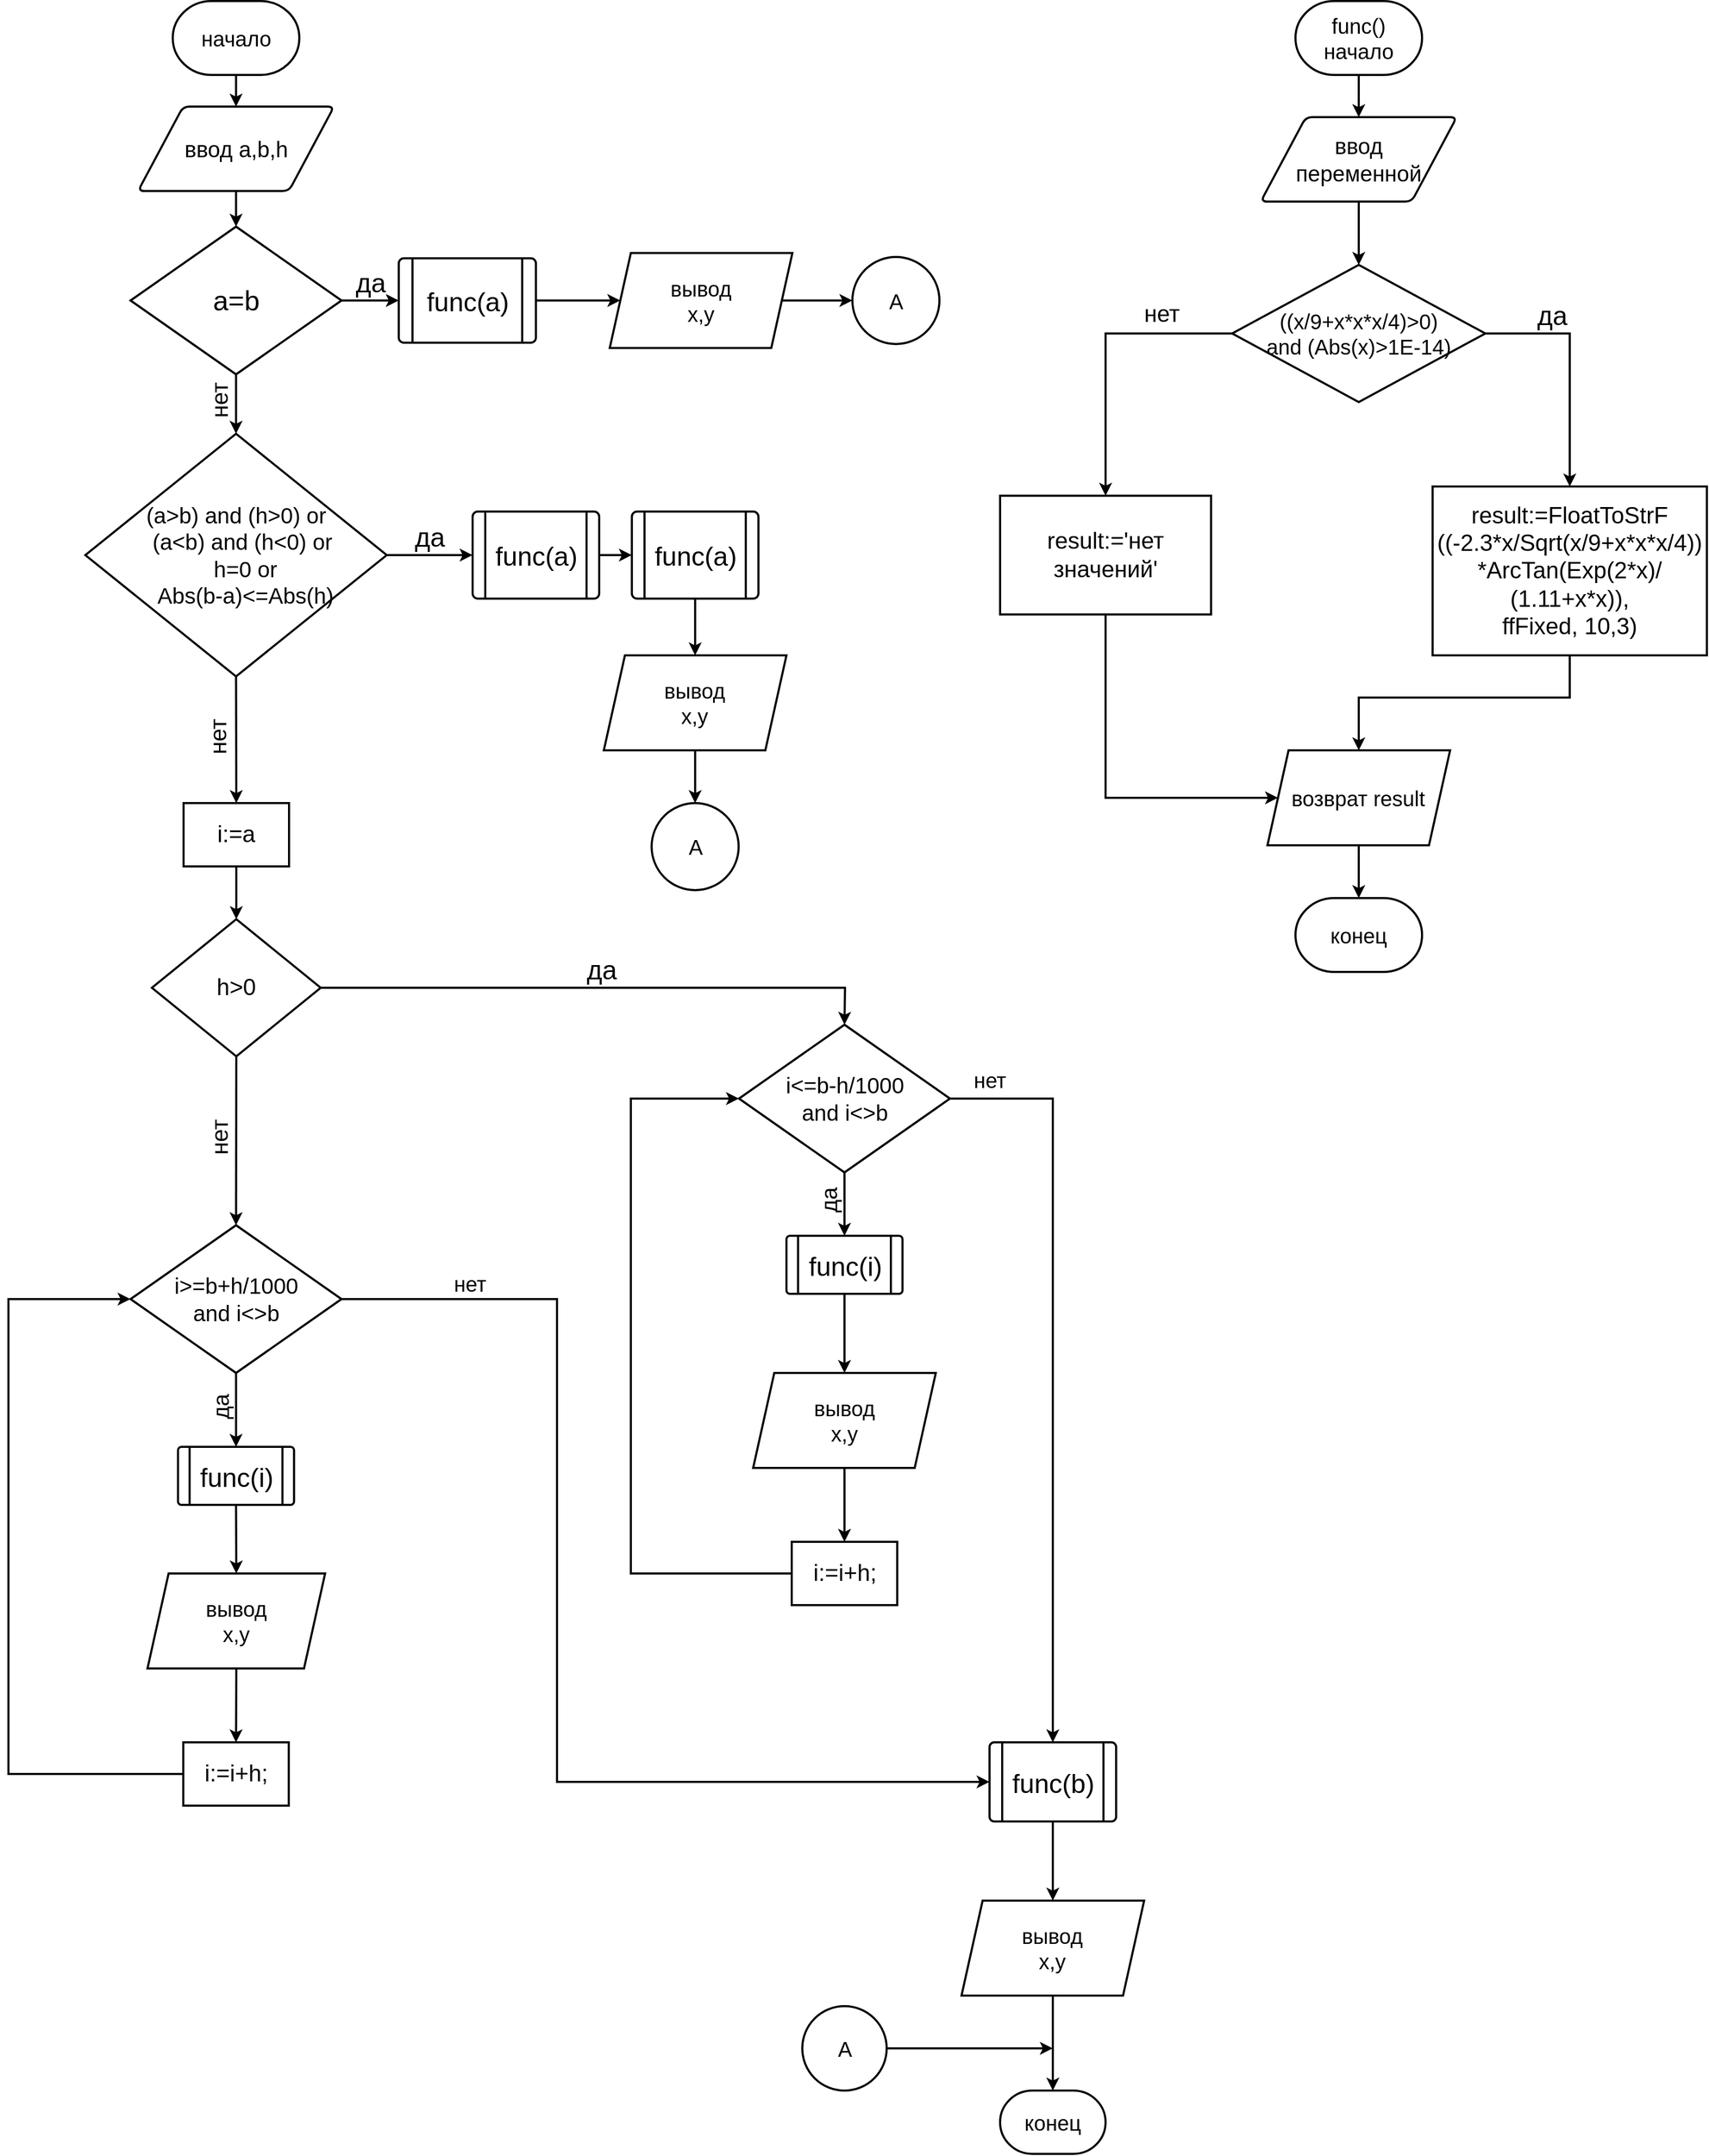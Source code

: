 <mxfile version="20.2.8" type="github">
  <diagram id="C5RBs43oDa-KdzZeNtuy" name="Page-1">
    <mxGraphModel dx="1519" dy="1584" grid="1" gridSize="10" guides="1" tooltips="1" connect="1" arrows="1" fold="1" page="1" pageScale="1" pageWidth="827" pageHeight="1169" math="0" shadow="0">
      <root>
        <mxCell id="WIyWlLk6GJQsqaUBKTNV-0" />
        <mxCell id="WIyWlLk6GJQsqaUBKTNV-1" parent="WIyWlLk6GJQsqaUBKTNV-0" />
        <mxCell id="902p5l3oci4JaT40P5pT-4" value="начало" style="strokeWidth=2;html=1;shape=mxgraph.flowchart.terminator;whiteSpace=wrap;shadow=0;glass=0;sketch=0;fontSize=20;" vertex="1" parent="WIyWlLk6GJQsqaUBKTNV-1">
          <mxGeometry x="-644.25" y="-1140" width="120" height="70" as="geometry" />
        </mxCell>
        <mxCell id="902p5l3oci4JaT40P5pT-5" value="ввод a,b,h" style="shape=parallelogram;html=1;strokeWidth=2;perimeter=parallelogramPerimeter;whiteSpace=wrap;rounded=1;arcSize=12;size=0.23;shadow=0;glass=0;sketch=0;fontSize=21;" vertex="1" parent="WIyWlLk6GJQsqaUBKTNV-1">
          <mxGeometry x="-677.13" y="-1040" width="185.75" height="80" as="geometry" />
        </mxCell>
        <mxCell id="902p5l3oci4JaT40P5pT-6" value="" style="endArrow=classic;html=1;rounded=0;fontSize=17;exitX=0.5;exitY=1;exitDx=0;exitDy=0;exitPerimeter=0;entryX=0.5;entryY=0;entryDx=0;entryDy=0;strokeWidth=2;" edge="1" parent="WIyWlLk6GJQsqaUBKTNV-1" source="902p5l3oci4JaT40P5pT-4" target="902p5l3oci4JaT40P5pT-5">
          <mxGeometry width="50" height="50" relative="1" as="geometry">
            <mxPoint x="410" y="-660" as="sourcePoint" />
            <mxPoint x="460" y="-710" as="targetPoint" />
          </mxGeometry>
        </mxCell>
        <mxCell id="902p5l3oci4JaT40P5pT-7" value="a=b" style="strokeWidth=2;html=1;shape=mxgraph.flowchart.decision;whiteSpace=wrap;shadow=0;glass=0;sketch=0;fontSize=26;" vertex="1" parent="WIyWlLk6GJQsqaUBKTNV-1">
          <mxGeometry x="-684.25" y="-926.25" width="200" height="140" as="geometry" />
        </mxCell>
        <mxCell id="902p5l3oci4JaT40P5pT-8" value="" style="endArrow=classic;html=1;rounded=0;fontSize=14;exitX=0.5;exitY=1;exitDx=0;exitDy=0;entryX=0.5;entryY=0;entryDx=0;entryDy=0;entryPerimeter=0;strokeWidth=2;" edge="1" parent="WIyWlLk6GJQsqaUBKTNV-1" source="902p5l3oci4JaT40P5pT-5" target="902p5l3oci4JaT40P5pT-7">
          <mxGeometry width="50" height="50" relative="1" as="geometry">
            <mxPoint x="410" y="-660" as="sourcePoint" />
            <mxPoint x="190" y="-960" as="targetPoint" />
            <Array as="points" />
          </mxGeometry>
        </mxCell>
        <mxCell id="902p5l3oci4JaT40P5pT-10" value="да" style="endArrow=classic;html=1;rounded=0;fontSize=25;exitX=1;exitY=0.5;exitDx=0;exitDy=0;exitPerimeter=0;horizontal=1;verticalAlign=bottom;startArrow=none;entryX=0;entryY=0.5;entryDx=0;entryDy=0;strokeWidth=2;" edge="1" parent="WIyWlLk6GJQsqaUBKTNV-1" source="902p5l3oci4JaT40P5pT-7" target="902p5l3oci4JaT40P5pT-15">
          <mxGeometry width="50" height="50" relative="1" as="geometry">
            <mxPoint x="410" y="-830" as="sourcePoint" />
            <mxPoint x="250" y="-905" as="targetPoint" />
          </mxGeometry>
        </mxCell>
        <mxCell id="902p5l3oci4JaT40P5pT-13" value="нет" style="endArrow=classic;html=1;rounded=0;fontSize=22;exitX=0.5;exitY=1;exitDx=0;exitDy=0;exitPerimeter=0;horizontal=0;verticalAlign=bottom;spacing=2;spacingTop=2;spacingBottom=0;spacingLeft=0;spacingRight=6;entryX=0.5;entryY=0;entryDx=0;entryDy=0;entryPerimeter=0;strokeWidth=2;" edge="1" parent="WIyWlLk6GJQsqaUBKTNV-1" source="902p5l3oci4JaT40P5pT-7" target="902p5l3oci4JaT40P5pT-23">
          <mxGeometry width="50" height="50" relative="1" as="geometry">
            <mxPoint x="410" y="-840" as="sourcePoint" />
            <mxPoint x="140" y="-810" as="targetPoint" />
          </mxGeometry>
        </mxCell>
        <mxCell id="902p5l3oci4JaT40P5pT-17" value="А" style="ellipse;whiteSpace=wrap;html=1;aspect=fixed;shadow=0;glass=0;sketch=0;strokeWidth=2;fontSize=20;" vertex="1" parent="WIyWlLk6GJQsqaUBKTNV-1">
          <mxGeometry y="-897.5" width="82.5" height="82.5" as="geometry" />
        </mxCell>
        <mxCell id="902p5l3oci4JaT40P5pT-18" value="конец&lt;br&gt;" style="strokeWidth=2;html=1;shape=mxgraph.flowchart.terminator;whiteSpace=wrap;shadow=0;glass=0;sketch=0;fontSize=20;" vertex="1" parent="WIyWlLk6GJQsqaUBKTNV-1">
          <mxGeometry x="140" y="840" width="100" height="60" as="geometry" />
        </mxCell>
        <mxCell id="902p5l3oci4JaT40P5pT-19" value="" style="endArrow=classic;html=1;rounded=0;fontSize=20;entryX=0.5;entryY=0;entryDx=0;entryDy=0;entryPerimeter=0;exitX=0.5;exitY=1;exitDx=0;exitDy=0;strokeWidth=2;" edge="1" parent="WIyWlLk6GJQsqaUBKTNV-1" source="902p5l3oci4JaT40P5pT-82" target="902p5l3oci4JaT40P5pT-18">
          <mxGeometry width="50" height="50" relative="1" as="geometry">
            <mxPoint x="430" y="-230" as="sourcePoint" />
            <mxPoint x="460" y="-900" as="targetPoint" />
          </mxGeometry>
        </mxCell>
        <mxCell id="902p5l3oci4JaT40P5pT-20" value="" style="endArrow=classic;html=1;rounded=0;fontSize=20;exitX=0;exitY=0.5;exitDx=0;exitDy=0;strokeWidth=2;" edge="1" parent="WIyWlLk6GJQsqaUBKTNV-1" source="902p5l3oci4JaT40P5pT-21">
          <mxGeometry width="50" height="50" relative="1" as="geometry">
            <mxPoint x="530" y="-560" as="sourcePoint" />
            <mxPoint x="190" y="800" as="targetPoint" />
            <Array as="points">
              <mxPoint x="140" y="800" />
            </Array>
          </mxGeometry>
        </mxCell>
        <mxCell id="902p5l3oci4JaT40P5pT-21" value="А" style="ellipse;whiteSpace=wrap;html=1;aspect=fixed;shadow=0;glass=0;sketch=0;strokeWidth=2;fontSize=20;" vertex="1" parent="WIyWlLk6GJQsqaUBKTNV-1">
          <mxGeometry x="-47.5" y="760" width="80" height="80" as="geometry" />
        </mxCell>
        <mxCell id="902p5l3oci4JaT40P5pT-23" value="&lt;div style=&quot;font-size: 21px;&quot;&gt;(a&amp;gt;b) and (h&amp;gt;0) or&lt;/div&gt;&lt;div style=&quot;font-size: 21px;&quot;&gt;&amp;nbsp; (a&amp;lt;b) and (h&amp;lt;0) or&lt;/div&gt;&lt;div style=&quot;font-size: 21px;&quot;&gt;&amp;nbsp; &amp;nbsp;h=0 or&lt;/div&gt;&lt;div style=&quot;font-size: 21px;&quot;&gt;&amp;nbsp; &amp;nbsp;Abs(b-a)&amp;lt;=Abs(h)&lt;/div&gt;" style="strokeWidth=2;html=1;shape=mxgraph.flowchart.decision;whiteSpace=wrap;shadow=0;glass=0;sketch=0;fontSize=21;" vertex="1" parent="WIyWlLk6GJQsqaUBKTNV-1">
          <mxGeometry x="-727.09" y="-730" width="285.68" height="230" as="geometry" />
        </mxCell>
        <mxCell id="902p5l3oci4JaT40P5pT-15" value="func(a)" style="verticalLabelPosition=middle;verticalAlign=middle;html=1;shape=process;rounded=1;size=0.1;arcSize=6;shadow=0;glass=0;sketch=0;strokeWidth=2;fontSize=25;fillColor=none;horizontal=1;labelPosition=center;align=center;" vertex="1" parent="WIyWlLk6GJQsqaUBKTNV-1">
          <mxGeometry x="-430" y="-896.25" width="130" height="80" as="geometry" />
        </mxCell>
        <mxCell id="902p5l3oci4JaT40P5pT-25" value="" style="endArrow=classic;html=1;rounded=0;fontSize=25;exitX=1;exitY=0.5;exitDx=0;exitDy=0;entryX=0;entryY=0.5;entryDx=0;entryDy=0;strokeWidth=2;" edge="1" parent="WIyWlLk6GJQsqaUBKTNV-1" source="902p5l3oci4JaT40P5pT-15" target="902p5l3oci4JaT40P5pT-89">
          <mxGeometry width="50" height="50" relative="1" as="geometry">
            <mxPoint x="-780" y="-700" as="sourcePoint" />
            <mxPoint x="-730" y="-750" as="targetPoint" />
          </mxGeometry>
        </mxCell>
        <mxCell id="902p5l3oci4JaT40P5pT-26" value="да" style="endArrow=classic;html=1;rounded=0;fontSize=25;exitX=1;exitY=0.5;exitDx=0;exitDy=0;exitPerimeter=0;verticalAlign=bottom;strokeWidth=2;" edge="1" parent="WIyWlLk6GJQsqaUBKTNV-1" source="902p5l3oci4JaT40P5pT-23">
          <mxGeometry width="50" height="50" relative="1" as="geometry">
            <mxPoint x="-820" y="-650" as="sourcePoint" />
            <mxPoint x="-360" y="-615" as="targetPoint" />
          </mxGeometry>
        </mxCell>
        <mxCell id="902p5l3oci4JaT40P5pT-28" value="func(a)" style="verticalLabelPosition=middle;verticalAlign=middle;html=1;shape=process;rounded=1;size=0.1;arcSize=6;shadow=0;glass=0;sketch=0;strokeWidth=2;fontSize=25;fillColor=none;horizontal=1;labelPosition=center;align=center;" vertex="1" parent="WIyWlLk6GJQsqaUBKTNV-1">
          <mxGeometry x="-360" y="-656.25" width="120" height="82.5" as="geometry" />
        </mxCell>
        <mxCell id="902p5l3oci4JaT40P5pT-29" value="" style="endArrow=classic;html=1;rounded=0;fontSize=25;exitX=1;exitY=0.5;exitDx=0;exitDy=0;entryX=0;entryY=0.5;entryDx=0;entryDy=0;strokeWidth=2;" edge="1" parent="WIyWlLk6GJQsqaUBKTNV-1" source="902p5l3oci4JaT40P5pT-28" target="902p5l3oci4JaT40P5pT-114">
          <mxGeometry width="50" height="50" relative="1" as="geometry">
            <mxPoint x="-290" y="-846.25" as="sourcePoint" />
            <mxPoint x="-202.5" y="-613.125" as="targetPoint" />
          </mxGeometry>
        </mxCell>
        <mxCell id="902p5l3oci4JaT40P5pT-33" value="" style="endArrow=classic;html=1;rounded=0;fontSize=25;exitX=0.5;exitY=1;exitDx=0;exitDy=0;entryX=0.5;entryY=0;entryDx=0;entryDy=0;strokeWidth=2;" edge="1" parent="WIyWlLk6GJQsqaUBKTNV-1" source="902p5l3oci4JaT40P5pT-114" target="902p5l3oci4JaT40P5pT-84">
          <mxGeometry width="50" height="50" relative="1" as="geometry">
            <mxPoint x="-141.25" y="-570" as="sourcePoint" />
            <mxPoint x="-50" y="-615" as="targetPoint" />
          </mxGeometry>
        </mxCell>
        <mxCell id="902p5l3oci4JaT40P5pT-35" value="нет" style="endArrow=classic;html=1;rounded=0;fontSize=22;exitX=0.5;exitY=1;exitDx=0;exitDy=0;exitPerimeter=0;horizontal=0;verticalAlign=bottom;spacingRight=9;strokeWidth=2;" edge="1" parent="WIyWlLk6GJQsqaUBKTNV-1" source="902p5l3oci4JaT40P5pT-23">
          <mxGeometry width="50" height="50" relative="1" as="geometry">
            <mxPoint x="-540" y="-520" as="sourcePoint" />
            <mxPoint x="-584" y="-380" as="targetPoint" />
          </mxGeometry>
        </mxCell>
        <mxCell id="902p5l3oci4JaT40P5pT-36" value="i:=a" style="rounded=0;whiteSpace=wrap;html=1;absoluteArcSize=1;arcSize=14;strokeWidth=2;shadow=0;glass=0;sketch=0;fontSize=22;fillColor=none;" vertex="1" parent="WIyWlLk6GJQsqaUBKTNV-1">
          <mxGeometry x="-634" y="-380" width="100" height="60" as="geometry" />
        </mxCell>
        <mxCell id="902p5l3oci4JaT40P5pT-37" value="" style="endArrow=classic;html=1;rounded=0;fontSize=14;exitX=0.5;exitY=1;exitDx=0;exitDy=0;entryX=0.5;entryY=0;entryDx=0;entryDy=0;entryPerimeter=0;strokeWidth=2;" edge="1" parent="WIyWlLk6GJQsqaUBKTNV-1" source="902p5l3oci4JaT40P5pT-36" target="902p5l3oci4JaT40P5pT-39">
          <mxGeometry width="50" height="50" relative="1" as="geometry">
            <mxPoint x="-574.255" y="-950" as="sourcePoint" />
            <mxPoint x="-584" y="-250" as="targetPoint" />
            <Array as="points" />
          </mxGeometry>
        </mxCell>
        <mxCell id="902p5l3oci4JaT40P5pT-39" value="h&amp;gt;0" style="strokeWidth=2;html=1;shape=mxgraph.flowchart.decision;whiteSpace=wrap;shadow=0;glass=0;sketch=0;fontSize=22;fillColor=none;" vertex="1" parent="WIyWlLk6GJQsqaUBKTNV-1">
          <mxGeometry x="-664" y="-270" width="160" height="130" as="geometry" />
        </mxCell>
        <mxCell id="902p5l3oci4JaT40P5pT-40" value="да" style="endArrow=classic;html=1;rounded=0;fontSize=25;exitX=1;exitY=0.5;exitDx=0;exitDy=0;exitPerimeter=0;verticalAlign=bottom;entryX=0.5;entryY=0;entryDx=0;entryDy=0;entryPerimeter=0;strokeWidth=2;" edge="1" parent="WIyWlLk6GJQsqaUBKTNV-1" source="902p5l3oci4JaT40P5pT-39" target="902p5l3oci4JaT40P5pT-42">
          <mxGeometry width="50" height="50" relative="1" as="geometry">
            <mxPoint x="-431.41" y="-605" as="sourcePoint" />
            <mxPoint x="-250" y="-205.0" as="targetPoint" />
            <Array as="points">
              <mxPoint x="-7" y="-205" />
            </Array>
          </mxGeometry>
        </mxCell>
        <mxCell id="902p5l3oci4JaT40P5pT-42" value="i&amp;lt;=b-h/1000&lt;br&gt;and i&amp;lt;&amp;gt;b" style="strokeWidth=2;html=1;shape=mxgraph.flowchart.decision;whiteSpace=wrap;shadow=0;glass=0;sketch=0;fontSize=21;" vertex="1" parent="WIyWlLk6GJQsqaUBKTNV-1">
          <mxGeometry x="-107.5" y="-170" width="200" height="140" as="geometry" />
        </mxCell>
        <mxCell id="902p5l3oci4JaT40P5pT-48" value="нет" style="endArrow=classic;html=1;rounded=0;fontSize=22;exitX=0.5;exitY=1;exitDx=0;exitDy=0;exitPerimeter=0;horizontal=0;verticalAlign=bottom;spacing=2;spacingTop=2;spacingBottom=0;spacingLeft=0;spacingRight=6;entryX=0.5;entryY=0;entryDx=0;entryDy=0;entryPerimeter=0;strokeWidth=2;" edge="1" parent="WIyWlLk6GJQsqaUBKTNV-1" source="902p5l3oci4JaT40P5pT-39" target="902p5l3oci4JaT40P5pT-51">
          <mxGeometry width="50" height="50" relative="1" as="geometry">
            <mxPoint x="-574.25" y="-776.25" as="sourcePoint" />
            <mxPoint x="-584" y="22.462" as="targetPoint" />
          </mxGeometry>
        </mxCell>
        <mxCell id="902p5l3oci4JaT40P5pT-51" value="i&amp;gt;=b+h/1000&lt;br&gt;and i&amp;lt;&amp;gt;b" style="strokeWidth=2;html=1;shape=mxgraph.flowchart.decision;whiteSpace=wrap;shadow=0;glass=0;sketch=0;fontSize=21;" vertex="1" parent="WIyWlLk6GJQsqaUBKTNV-1">
          <mxGeometry x="-684.25" y="20" width="200" height="140" as="geometry" />
        </mxCell>
        <mxCell id="902p5l3oci4JaT40P5pT-52" value="да" style="endArrow=classic;html=1;rounded=0;fontSize=21;exitX=0.5;exitY=1;exitDx=0;exitDy=0;exitPerimeter=0;entryX=0.5;entryY=0;entryDx=0;entryDy=0;horizontal=0;verticalAlign=bottom;spacingRight=6;strokeWidth=2;" edge="1" parent="WIyWlLk6GJQsqaUBKTNV-1" source="902p5l3oci4JaT40P5pT-42" target="902p5l3oci4JaT40P5pT-58">
          <mxGeometry width="50" height="50" relative="1" as="geometry">
            <mxPoint x="-630" as="sourcePoint" />
            <mxPoint x="-7.5" y="-70" as="targetPoint" />
          </mxGeometry>
        </mxCell>
        <mxCell id="902p5l3oci4JaT40P5pT-54" value="" style="endArrow=classic;html=1;rounded=0;fontSize=21;entryX=0.5;entryY=0;entryDx=0;entryDy=0;exitX=0.5;exitY=1;exitDx=0;exitDy=0;strokeWidth=2;" edge="1" parent="WIyWlLk6GJQsqaUBKTNV-1" source="902p5l3oci4JaT40P5pT-58" target="902p5l3oci4JaT40P5pT-62">
          <mxGeometry width="50" height="50" relative="1" as="geometry">
            <mxPoint x="110" y="80" as="sourcePoint" />
            <mxPoint x="70" y="120" as="targetPoint" />
          </mxGeometry>
        </mxCell>
        <mxCell id="902p5l3oci4JaT40P5pT-55" value="i:=i+h;" style="rounded=0;whiteSpace=wrap;html=1;absoluteArcSize=1;arcSize=14;strokeWidth=2;shadow=0;glass=0;sketch=0;fontSize=22;fillColor=none;" vertex="1" parent="WIyWlLk6GJQsqaUBKTNV-1">
          <mxGeometry x="-57.5" y="320" width="100" height="60" as="geometry" />
        </mxCell>
        <mxCell id="902p5l3oci4JaT40P5pT-58" value="func(i)" style="verticalLabelPosition=middle;verticalAlign=middle;html=1;shape=process;rounded=1;size=0.1;arcSize=6;shadow=0;glass=0;sketch=0;strokeWidth=2;fontSize=25;fillColor=none;horizontal=1;labelPosition=center;align=center;" vertex="1" parent="WIyWlLk6GJQsqaUBKTNV-1">
          <mxGeometry x="-62.5" y="30" width="110" height="55" as="geometry" />
        </mxCell>
        <mxCell id="902p5l3oci4JaT40P5pT-59" value="" style="endArrow=classic;html=1;rounded=0;fontSize=21;exitX=0.5;exitY=1;exitDx=0;exitDy=0;entryX=0.5;entryY=0;entryDx=0;entryDy=0;strokeWidth=2;" edge="1" parent="WIyWlLk6GJQsqaUBKTNV-1" source="902p5l3oci4JaT40P5pT-62" target="902p5l3oci4JaT40P5pT-55">
          <mxGeometry width="50" height="50" relative="1" as="geometry">
            <mxPoint y="60" as="sourcePoint" />
            <mxPoint x="-10" y="140" as="targetPoint" />
          </mxGeometry>
        </mxCell>
        <mxCell id="902p5l3oci4JaT40P5pT-62" value="вывод&lt;br style=&quot;font-size: 20px;&quot;&gt;x,y" style="shape=parallelogram;perimeter=parallelogramPerimeter;whiteSpace=wrap;html=1;fixedSize=1;shadow=0;glass=0;sketch=0;strokeWidth=2;fontSize=20;fillColor=none;" vertex="1" parent="WIyWlLk6GJQsqaUBKTNV-1">
          <mxGeometry x="-94.06" y="160" width="173.12" height="90" as="geometry" />
        </mxCell>
        <mxCell id="902p5l3oci4JaT40P5pT-68" value="" style="endArrow=classic;html=1;rounded=0;fontSize=21;entryX=0.5;entryY=0;entryDx=0;entryDy=0;exitX=0.5;exitY=1;exitDx=0;exitDy=0;strokeWidth=2;" edge="1" parent="WIyWlLk6GJQsqaUBKTNV-1" source="902p5l3oci4JaT40P5pT-70" target="902p5l3oci4JaT40P5pT-72">
          <mxGeometry width="50" height="50" relative="1" as="geometry">
            <mxPoint x="-584" y="330" as="sourcePoint" />
            <mxPoint x="-582.51" y="295" as="targetPoint" />
          </mxGeometry>
        </mxCell>
        <mxCell id="902p5l3oci4JaT40P5pT-69" value="i:=i+h;" style="rounded=0;whiteSpace=wrap;html=1;absoluteArcSize=1;arcSize=14;strokeWidth=2;shadow=0;glass=0;sketch=0;fontSize=22;fillColor=none;" vertex="1" parent="WIyWlLk6GJQsqaUBKTNV-1">
          <mxGeometry x="-634.26" y="510" width="100" height="60" as="geometry" />
        </mxCell>
        <mxCell id="902p5l3oci4JaT40P5pT-70" value="func(i)" style="verticalLabelPosition=middle;verticalAlign=middle;html=1;shape=process;rounded=1;size=0.1;arcSize=6;shadow=0;glass=0;sketch=0;strokeWidth=2;fontSize=25;fillColor=none;horizontal=1;labelPosition=center;align=center;" vertex="1" parent="WIyWlLk6GJQsqaUBKTNV-1">
          <mxGeometry x="-639.26" y="230" width="110" height="55" as="geometry" />
        </mxCell>
        <mxCell id="902p5l3oci4JaT40P5pT-71" value="" style="endArrow=classic;html=1;rounded=0;fontSize=21;exitX=0.5;exitY=1;exitDx=0;exitDy=0;entryX=0.5;entryY=0;entryDx=0;entryDy=0;strokeWidth=2;" edge="1" parent="WIyWlLk6GJQsqaUBKTNV-1" source="902p5l3oci4JaT40P5pT-72" target="902p5l3oci4JaT40P5pT-69">
          <mxGeometry width="50" height="50" relative="1" as="geometry">
            <mxPoint x="-575.51" y="335" as="sourcePoint" />
            <mxPoint x="-585.51" y="415" as="targetPoint" />
          </mxGeometry>
        </mxCell>
        <mxCell id="902p5l3oci4JaT40P5pT-72" value="вывод&lt;br style=&quot;font-size: 20px;&quot;&gt;x,y" style="shape=parallelogram;perimeter=parallelogramPerimeter;whiteSpace=wrap;html=1;fixedSize=1;shadow=0;glass=0;sketch=0;strokeWidth=2;fontSize=20;fillColor=none;" vertex="1" parent="WIyWlLk6GJQsqaUBKTNV-1">
          <mxGeometry x="-668.18" y="350" width="168.37" height="90" as="geometry" />
        </mxCell>
        <mxCell id="902p5l3oci4JaT40P5pT-74" value="да" style="endArrow=classic;html=1;rounded=0;fontSize=21;exitX=0.5;exitY=1;exitDx=0;exitDy=0;exitPerimeter=0;horizontal=0;verticalAlign=bottom;spacingRight=5;strokeWidth=2;" edge="1" parent="WIyWlLk6GJQsqaUBKTNV-1" source="902p5l3oci4JaT40P5pT-51" target="902p5l3oci4JaT40P5pT-70">
          <mxGeometry width="50" height="50" relative="1" as="geometry">
            <mxPoint x="2.5" y="-125.0" as="sourcePoint" />
            <mxPoint x="2.5" y="-50" as="targetPoint" />
          </mxGeometry>
        </mxCell>
        <mxCell id="902p5l3oci4JaT40P5pT-75" value="нет" style="edgeStyle=segmentEdgeStyle;endArrow=classic;rounded=0;fontSize=20;exitX=1;exitY=0.5;exitDx=0;exitDy=0;exitPerimeter=0;labelPosition=left;verticalLabelPosition=top;align=right;verticalAlign=bottom;textDirection=ltr;horizontal=1;html=1;spacingLeft=6;spacingRight=66;spacingTop=7;spacingBottom=332;entryX=0;entryY=0.5;entryDx=0;entryDy=0;strokeWidth=2;" edge="1" parent="WIyWlLk6GJQsqaUBKTNV-1" source="902p5l3oci4JaT40P5pT-51" target="902p5l3oci4JaT40P5pT-81">
          <mxGeometry width="50" height="50" relative="1" as="geometry">
            <mxPoint x="-463" y="90" as="sourcePoint" />
            <mxPoint x="30" y="548" as="targetPoint" />
            <Array as="points">
              <mxPoint x="-280" y="90" />
              <mxPoint x="-280" y="548" />
            </Array>
          </mxGeometry>
        </mxCell>
        <mxCell id="902p5l3oci4JaT40P5pT-76" value="нет" style="edgeStyle=elbowEdgeStyle;elbow=horizontal;endArrow=classic;html=1;rounded=0;fontSize=20;exitX=1;exitY=0.5;exitDx=0;exitDy=0;exitPerimeter=0;spacingBottom=550;spacingRight=120;entryX=0.5;entryY=0;entryDx=0;entryDy=0;fontStyle=0;strokeWidth=2;" edge="1" parent="WIyWlLk6GJQsqaUBKTNV-1" source="902p5l3oci4JaT40P5pT-42" target="902p5l3oci4JaT40P5pT-81">
          <mxGeometry width="50" height="50" relative="1" as="geometry">
            <mxPoint x="-240" y="170" as="sourcePoint" />
            <mxPoint x="190" y="450" as="targetPoint" />
            <Array as="points">
              <mxPoint x="190" y="-100" />
            </Array>
          </mxGeometry>
        </mxCell>
        <mxCell id="902p5l3oci4JaT40P5pT-77" value="" style="edgeStyle=elbowEdgeStyle;elbow=horizontal;endArrow=classic;html=1;rounded=0;fontSize=20;exitX=0;exitY=0.5;exitDx=0;exitDy=0;entryX=0;entryY=0.5;entryDx=0;entryDy=0;entryPerimeter=0;strokeWidth=2;" edge="1" parent="WIyWlLk6GJQsqaUBKTNV-1" source="902p5l3oci4JaT40P5pT-69" target="902p5l3oci4JaT40P5pT-51">
          <mxGeometry width="50" height="50" relative="1" as="geometry">
            <mxPoint x="-240" y="170" as="sourcePoint" />
            <mxPoint x="-190" y="120" as="targetPoint" />
            <Array as="points">
              <mxPoint x="-800" y="180" />
              <mxPoint x="-770" y="170" />
            </Array>
          </mxGeometry>
        </mxCell>
        <mxCell id="902p5l3oci4JaT40P5pT-80" value="" style="edgeStyle=elbowEdgeStyle;elbow=horizontal;endArrow=classic;html=1;rounded=0;fontSize=20;exitX=0;exitY=0.5;exitDx=0;exitDy=0;entryX=0;entryY=0.5;entryDx=0;entryDy=0;entryPerimeter=0;strokeWidth=2;" edge="1" parent="WIyWlLk6GJQsqaUBKTNV-1" source="902p5l3oci4JaT40P5pT-55" target="902p5l3oci4JaT40P5pT-42">
          <mxGeometry width="50" height="50" relative="1" as="geometry">
            <mxPoint x="-648.19" y="565" as="sourcePoint" />
            <mxPoint x="-674.25" y="100" as="targetPoint" />
            <Array as="points">
              <mxPoint x="-210" y="60" />
              <mxPoint x="-760" y="180" />
            </Array>
          </mxGeometry>
        </mxCell>
        <mxCell id="902p5l3oci4JaT40P5pT-81" value="func(b)" style="verticalLabelPosition=middle;verticalAlign=middle;html=1;shape=process;rounded=1;size=0.1;arcSize=6;shadow=0;glass=0;sketch=0;strokeWidth=2;fontSize=25;fillColor=none;horizontal=1;labelPosition=center;align=center;" vertex="1" parent="WIyWlLk6GJQsqaUBKTNV-1">
          <mxGeometry x="130" y="510" width="120" height="75" as="geometry" />
        </mxCell>
        <mxCell id="902p5l3oci4JaT40P5pT-82" value="вывод&lt;br style=&quot;font-size: 20px;&quot;&gt;x,y" style="shape=parallelogram;perimeter=parallelogramPerimeter;whiteSpace=wrap;html=1;fixedSize=1;shadow=0;glass=0;sketch=0;strokeWidth=2;fontSize=20;fillColor=none;" vertex="1" parent="WIyWlLk6GJQsqaUBKTNV-1">
          <mxGeometry x="103.44" y="660" width="173.12" height="90" as="geometry" />
        </mxCell>
        <mxCell id="902p5l3oci4JaT40P5pT-83" value="" style="endArrow=classic;html=1;rounded=0;fontSize=20;exitX=0.5;exitY=1;exitDx=0;exitDy=0;entryX=0.5;entryY=0;entryDx=0;entryDy=0;strokeWidth=2;" edge="1" parent="WIyWlLk6GJQsqaUBKTNV-1" source="902p5l3oci4JaT40P5pT-81" target="902p5l3oci4JaT40P5pT-82">
          <mxGeometry width="50" height="50" relative="1" as="geometry">
            <mxPoint x="170" y="320" as="sourcePoint" />
            <mxPoint x="220" y="270" as="targetPoint" />
          </mxGeometry>
        </mxCell>
        <mxCell id="902p5l3oci4JaT40P5pT-84" value="вывод&lt;br style=&quot;font-size: 20px;&quot;&gt;x,y" style="shape=parallelogram;perimeter=parallelogramPerimeter;whiteSpace=wrap;html=1;fixedSize=1;shadow=0;glass=0;sketch=0;strokeWidth=2;fontSize=20;fillColor=none;" vertex="1" parent="WIyWlLk6GJQsqaUBKTNV-1">
          <mxGeometry x="-235.62" y="-520" width="173.12" height="90" as="geometry" />
        </mxCell>
        <mxCell id="902p5l3oci4JaT40P5pT-87" value="А" style="ellipse;whiteSpace=wrap;html=1;aspect=fixed;shadow=0;glass=0;sketch=0;strokeWidth=2;fontSize=20;" vertex="1" parent="WIyWlLk6GJQsqaUBKTNV-1">
          <mxGeometry x="-190.31" y="-380" width="82.5" height="82.5" as="geometry" />
        </mxCell>
        <mxCell id="902p5l3oci4JaT40P5pT-88" value="" style="endArrow=classic;html=1;rounded=0;fontSize=25;exitX=0.5;exitY=1;exitDx=0;exitDy=0;entryX=0.5;entryY=0;entryDx=0;entryDy=0;strokeWidth=2;" edge="1" parent="WIyWlLk6GJQsqaUBKTNV-1" source="902p5l3oci4JaT40P5pT-84" target="902p5l3oci4JaT40P5pT-87">
          <mxGeometry width="50" height="50" relative="1" as="geometry">
            <mxPoint x="-138.75" y="-577.5" as="sourcePoint" />
            <mxPoint x="-139.06" y="-510" as="targetPoint" />
          </mxGeometry>
        </mxCell>
        <mxCell id="902p5l3oci4JaT40P5pT-89" value="вывод&lt;br style=&quot;font-size: 20px;&quot;&gt;x,y" style="shape=parallelogram;perimeter=parallelogramPerimeter;whiteSpace=wrap;html=1;fixedSize=1;shadow=0;glass=0;sketch=0;strokeWidth=2;fontSize=20;fillColor=none;" vertex="1" parent="WIyWlLk6GJQsqaUBKTNV-1">
          <mxGeometry x="-230" y="-901.25" width="173.12" height="90" as="geometry" />
        </mxCell>
        <mxCell id="902p5l3oci4JaT40P5pT-90" value="" style="endArrow=classic;html=1;rounded=0;fontSize=25;exitX=1;exitY=0.5;exitDx=0;exitDy=0;entryX=0;entryY=0.5;entryDx=0;entryDy=0;strokeWidth=2;" edge="1" parent="WIyWlLk6GJQsqaUBKTNV-1" source="902p5l3oci4JaT40P5pT-89" target="902p5l3oci4JaT40P5pT-17">
          <mxGeometry width="50" height="50" relative="1" as="geometry">
            <mxPoint x="-290" y="-846.25" as="sourcePoint" />
            <mxPoint x="-210" y="-846.25" as="targetPoint" />
          </mxGeometry>
        </mxCell>
        <mxCell id="902p5l3oci4JaT40P5pT-94" value="func()&lt;br&gt;начало" style="strokeWidth=2;html=1;shape=mxgraph.flowchart.terminator;whiteSpace=wrap;shadow=0;glass=0;sketch=0;fontSize=20;" vertex="1" parent="WIyWlLk6GJQsqaUBKTNV-1">
          <mxGeometry x="420" y="-1140" width="120" height="70" as="geometry" />
        </mxCell>
        <mxCell id="902p5l3oci4JaT40P5pT-95" value="" style="endArrow=classic;html=1;rounded=0;fontSize=20;exitX=0.5;exitY=1;exitDx=0;exitDy=0;exitPerimeter=0;entryX=0.5;entryY=0;entryDx=0;entryDy=0;strokeWidth=2;" edge="1" parent="WIyWlLk6GJQsqaUBKTNV-1" source="902p5l3oci4JaT40P5pT-94" target="902p5l3oci4JaT40P5pT-96">
          <mxGeometry width="50" height="50" relative="1" as="geometry">
            <mxPoint x="40" y="-680" as="sourcePoint" />
            <mxPoint x="480" y="-1030" as="targetPoint" />
          </mxGeometry>
        </mxCell>
        <mxCell id="902p5l3oci4JaT40P5pT-96" value="ввод &lt;br&gt;переменной" style="shape=parallelogram;html=1;strokeWidth=2;perimeter=parallelogramPerimeter;whiteSpace=wrap;rounded=1;arcSize=12;size=0.23;shadow=0;glass=0;sketch=0;fontSize=21;" vertex="1" parent="WIyWlLk6GJQsqaUBKTNV-1">
          <mxGeometry x="387.13" y="-1030" width="185.75" height="80" as="geometry" />
        </mxCell>
        <mxCell id="902p5l3oci4JaT40P5pT-98" value="" style="endArrow=classic;html=1;rounded=0;fontSize=20;exitX=0.5;exitY=1;exitDx=0;exitDy=0;entryX=0.5;entryY=0;entryDx=0;entryDy=0;strokeWidth=2;" edge="1" parent="WIyWlLk6GJQsqaUBKTNV-1" source="902p5l3oci4JaT40P5pT-96" target="902p5l3oci4JaT40P5pT-99">
          <mxGeometry width="50" height="50" relative="1" as="geometry">
            <mxPoint x="400" y="-710" as="sourcePoint" />
            <mxPoint x="480" y="-860" as="targetPoint" />
          </mxGeometry>
        </mxCell>
        <mxCell id="902p5l3oci4JaT40P5pT-99" value="((x/9+x*x*x/4)&amp;gt;0) &lt;br&gt;and (Abs(x)&amp;gt;1E-14)" style="rhombus;whiteSpace=wrap;html=1;rounded=0;shadow=0;glass=0;sketch=0;strokeWidth=2;fontSize=20;fillColor=none;" vertex="1" parent="WIyWlLk6GJQsqaUBKTNV-1">
          <mxGeometry x="360" y="-890" width="240" height="130" as="geometry" />
        </mxCell>
        <mxCell id="902p5l3oci4JaT40P5pT-102" value="да" style="endArrow=classic;html=1;rounded=0;fontSize=25;exitX=1;exitY=0.5;exitDx=0;exitDy=0;horizontal=1;verticalAlign=bottom;startArrow=none;entryX=0.5;entryY=0;entryDx=0;entryDy=0;spacingRight=34;spacingBottom=33;strokeWidth=2;" edge="1" parent="WIyWlLk6GJQsqaUBKTNV-1" source="902p5l3oci4JaT40P5pT-99" target="902p5l3oci4JaT40P5pT-105">
          <mxGeometry width="50" height="50" relative="1" as="geometry">
            <mxPoint x="-474.25" y="-846.25" as="sourcePoint" />
            <mxPoint x="720" y="-740" as="targetPoint" />
            <Array as="points">
              <mxPoint x="680" y="-825" />
            </Array>
          </mxGeometry>
        </mxCell>
        <mxCell id="902p5l3oci4JaT40P5pT-105" value="result:=FloatToStrF&lt;br&gt;((-2.3*x/Sqrt(x/9+x*x*x/4))&lt;br&gt;*ArcTan(Exp(2*x)/&lt;br&gt;(1.11+x*x)),&lt;br&gt;ffFixed, 10,3)" style="rounded=0;whiteSpace=wrap;html=1;absoluteArcSize=1;arcSize=14;strokeWidth=2;shadow=0;glass=0;sketch=0;fontSize=22;fillColor=none;" vertex="1" parent="WIyWlLk6GJQsqaUBKTNV-1">
          <mxGeometry x="550" y="-680" width="260" height="160" as="geometry" />
        </mxCell>
        <mxCell id="902p5l3oci4JaT40P5pT-106" value="нет" style="endArrow=classic;html=1;rounded=0;fontSize=22;exitX=0;exitY=0.5;exitDx=0;exitDy=0;horizontal=1;verticalAlign=bottom;spacingRight=0;spacingLeft=105;entryX=0.5;entryY=0;entryDx=0;entryDy=0;spacingBottom=20;strokeWidth=2;" edge="1" parent="WIyWlLk6GJQsqaUBKTNV-1" source="902p5l3oci4JaT40P5pT-99" target="902p5l3oci4JaT40P5pT-107">
          <mxGeometry width="50" height="50" relative="1" as="geometry">
            <mxPoint x="-574.25" y="-490.0" as="sourcePoint" />
            <mxPoint x="240" y="-700" as="targetPoint" />
            <Array as="points">
              <mxPoint x="240" y="-825" />
            </Array>
          </mxGeometry>
        </mxCell>
        <mxCell id="902p5l3oci4JaT40P5pT-107" value="result:=&#39;нет значений&#39;" style="rounded=0;whiteSpace=wrap;html=1;absoluteArcSize=1;arcSize=14;strokeWidth=2;shadow=0;glass=0;sketch=0;fontSize=22;fillColor=none;" vertex="1" parent="WIyWlLk6GJQsqaUBKTNV-1">
          <mxGeometry x="140" y="-671.25" width="200" height="112.5" as="geometry" />
        </mxCell>
        <mxCell id="902p5l3oci4JaT40P5pT-108" value="" style="endArrow=classic;html=1;rounded=0;fontSize=20;exitX=0.5;exitY=1;exitDx=0;exitDy=0;entryX=0;entryY=0.5;entryDx=0;entryDy=0;strokeWidth=2;" edge="1" parent="WIyWlLk6GJQsqaUBKTNV-1" source="902p5l3oci4JaT40P5pT-107" target="902p5l3oci4JaT40P5pT-109">
          <mxGeometry width="50" height="50" relative="1" as="geometry">
            <mxPoint x="160" y="-410" as="sourcePoint" />
            <mxPoint x="350" y="-400" as="targetPoint" />
            <Array as="points">
              <mxPoint x="240" y="-385" />
            </Array>
          </mxGeometry>
        </mxCell>
        <mxCell id="902p5l3oci4JaT40P5pT-109" value="возврат result" style="shape=parallelogram;perimeter=parallelogramPerimeter;whiteSpace=wrap;html=1;fixedSize=1;shadow=0;glass=0;sketch=0;strokeWidth=2;fontSize=20;fillColor=none;" vertex="1" parent="WIyWlLk6GJQsqaUBKTNV-1">
          <mxGeometry x="393.45" y="-430" width="173.12" height="90" as="geometry" />
        </mxCell>
        <mxCell id="902p5l3oci4JaT40P5pT-110" value="" style="endArrow=classic;html=1;rounded=0;fontSize=20;exitX=0.5;exitY=1;exitDx=0;exitDy=0;entryX=0.5;entryY=0;entryDx=0;entryDy=0;strokeWidth=2;" edge="1" parent="WIyWlLk6GJQsqaUBKTNV-1" source="902p5l3oci4JaT40P5pT-105" target="902p5l3oci4JaT40P5pT-109">
          <mxGeometry width="50" height="50" relative="1" as="geometry">
            <mxPoint x="160" y="-550" as="sourcePoint" />
            <mxPoint x="560" y="-385" as="targetPoint" />
            <Array as="points">
              <mxPoint x="680" y="-480" />
              <mxPoint x="480" y="-480" />
            </Array>
          </mxGeometry>
        </mxCell>
        <mxCell id="902p5l3oci4JaT40P5pT-112" value="" style="endArrow=classic;html=1;rounded=0;fontSize=20;exitX=0.5;exitY=1;exitDx=0;exitDy=0;entryX=0.5;entryY=0;entryDx=0;entryDy=0;entryPerimeter=0;strokeWidth=2;" edge="1" parent="WIyWlLk6GJQsqaUBKTNV-1" source="902p5l3oci4JaT40P5pT-109" target="902p5l3oci4JaT40P5pT-113">
          <mxGeometry width="50" height="50" relative="1" as="geometry">
            <mxPoint x="160" y="-550" as="sourcePoint" />
            <mxPoint x="480" y="-290" as="targetPoint" />
          </mxGeometry>
        </mxCell>
        <mxCell id="902p5l3oci4JaT40P5pT-113" value="конец" style="strokeWidth=2;html=1;shape=mxgraph.flowchart.terminator;whiteSpace=wrap;shadow=0;glass=0;sketch=0;fontSize=20;" vertex="1" parent="WIyWlLk6GJQsqaUBKTNV-1">
          <mxGeometry x="420.01" y="-290" width="120" height="70" as="geometry" />
        </mxCell>
        <mxCell id="902p5l3oci4JaT40P5pT-114" value="func(a)" style="verticalLabelPosition=middle;verticalAlign=middle;html=1;shape=process;rounded=1;size=0.1;arcSize=6;shadow=0;glass=0;sketch=0;strokeWidth=2;fontSize=25;fillColor=none;horizontal=1;labelPosition=center;align=center;" vertex="1" parent="WIyWlLk6GJQsqaUBKTNV-1">
          <mxGeometry x="-209.06" y="-656.25" width="120" height="82.5" as="geometry" />
        </mxCell>
      </root>
    </mxGraphModel>
  </diagram>
</mxfile>
